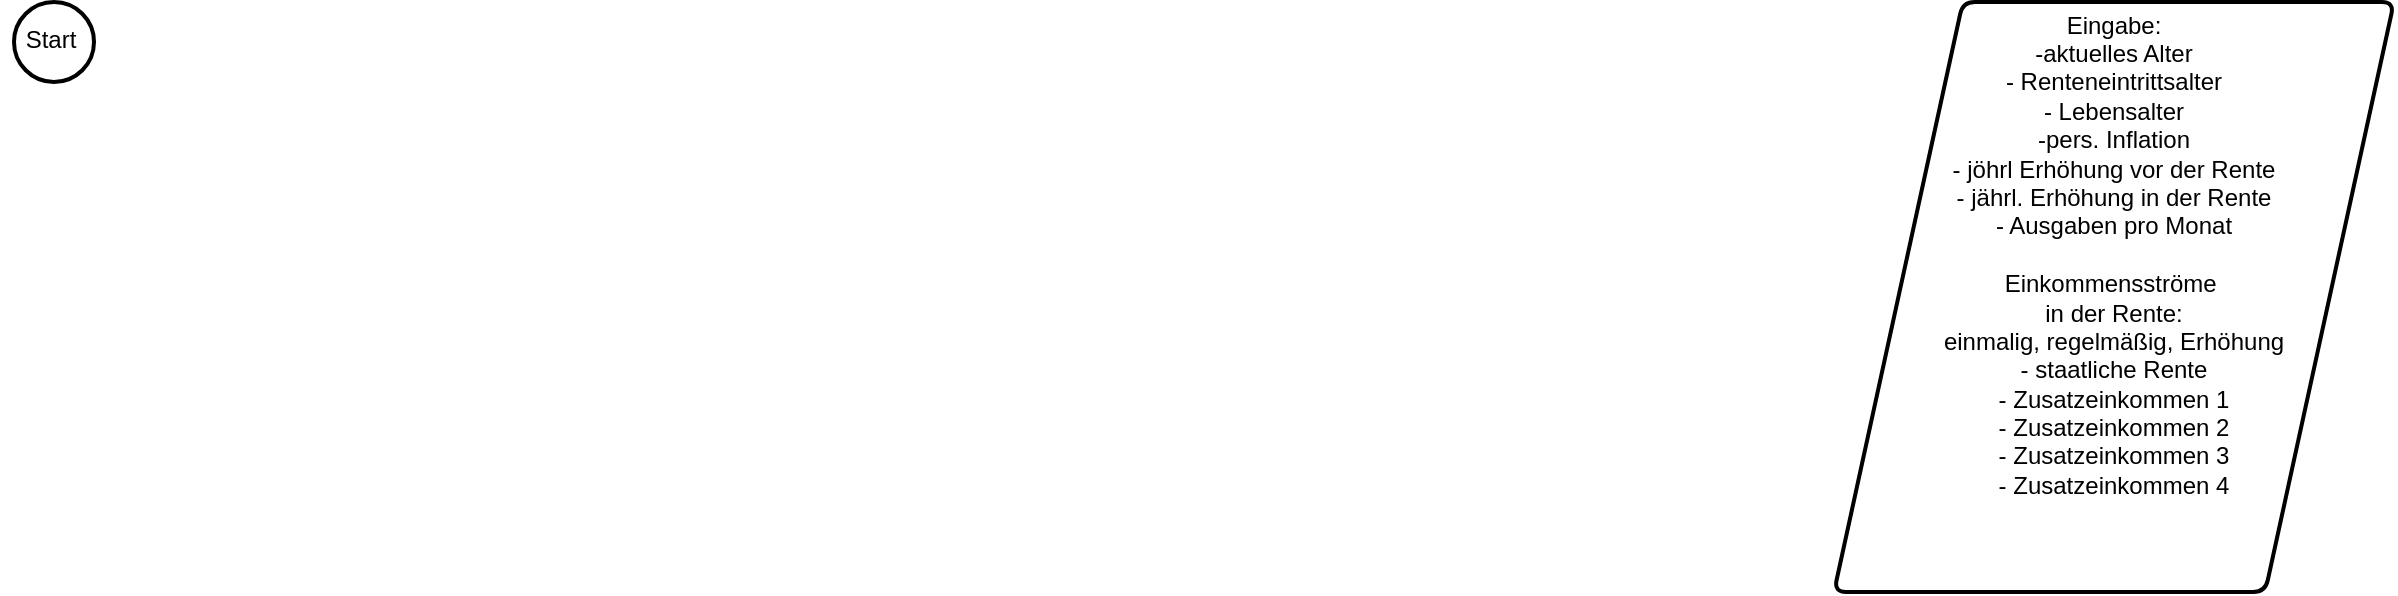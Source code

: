 <mxfile version="26.2.2">
  <diagram id="9CW2ScFVpI8KVaLDl7ZK" name="Seite-1">
    <mxGraphModel dx="1391" dy="-282" grid="1" gridSize="10" guides="1" tooltips="1" connect="1" arrows="1" fold="1" page="1" pageScale="1" pageWidth="827" pageHeight="1169" math="0" shadow="0">
      <root>
        <mxCell id="0" />
        <mxCell id="1" parent="0" />
        <mxCell id="Ja7wQb0AtnYqL9Q85g7K-1" value="" style="strokeWidth=2;html=1;shape=mxgraph.flowchart.start_2;whiteSpace=wrap;" parent="1" vertex="1">
          <mxGeometry x="130" y="1190" width="40" height="40" as="geometry" />
        </mxCell>
        <mxCell id="Ja7wQb0AtnYqL9Q85g7K-3" value="Start" style="text;html=1;align=center;verticalAlign=middle;resizable=0;points=[];autosize=1;strokeColor=none;fillColor=none;" parent="1" vertex="1">
          <mxGeometry x="123" y="1194" width="50" height="30" as="geometry" />
        </mxCell>
        <mxCell id="Ja7wQb0AtnYqL9Q85g7K-4" value="&lt;div&gt;Eingabe: &lt;br&gt;&lt;/div&gt;&lt;div&gt;-aktuelles Alter&lt;/div&gt;&lt;div&gt;- Renteneintrittsalter&lt;/div&gt;&lt;div&gt;- Lebensalter&lt;/div&gt;&lt;div&gt;-pers. Inflation&lt;/div&gt;&lt;div&gt;- jöhrl Erhöhung vor der Rente&lt;/div&gt;&lt;div&gt;- jährl. Erhöhung in der Rente&lt;/div&gt;&lt;div&gt;- Ausgaben pro Monat&lt;/div&gt;&lt;div&gt;&lt;br&gt;&lt;/div&gt;&lt;div&gt;Einkommensströme&amp;nbsp;&lt;/div&gt;&lt;div&gt;in der Rente:&lt;/div&gt;&lt;div&gt;einmalig, regelmäßig, Erhöhung&lt;/div&gt;&lt;div&gt;- staatliche Rente&lt;/div&gt;&lt;div&gt;- Zusatzeinkommen 1&lt;/div&gt;&lt;div&gt;- Zusatzeinkommen 2&lt;/div&gt;&lt;div&gt;- Zusatzeinkommen 3&lt;/div&gt;&lt;div&gt;- Zusatzeinkommen 4&lt;/div&gt;&lt;div&gt;&lt;br&gt;&lt;/div&gt;&lt;div&gt;&lt;br&gt;&lt;/div&gt;&lt;div&gt;&lt;br&gt;&lt;/div&gt;" style="shape=parallelogram;html=1;strokeWidth=2;perimeter=parallelogramPerimeter;whiteSpace=wrap;rounded=1;arcSize=12;size=0.23;" parent="1" vertex="1">
          <mxGeometry x="1040" y="1190" width="280" height="295" as="geometry" />
        </mxCell>
      </root>
    </mxGraphModel>
  </diagram>
</mxfile>
